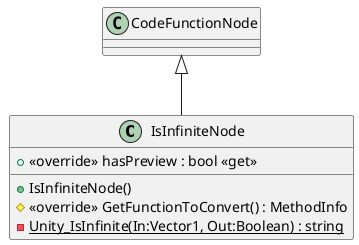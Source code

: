 @startuml
class IsInfiniteNode {
    + IsInfiniteNode()
    + <<override>> hasPreview : bool <<get>>
    # <<override>> GetFunctionToConvert() : MethodInfo
    {static} - Unity_IsInfinite(In:Vector1, Out:Boolean) : string
}
CodeFunctionNode <|-- IsInfiniteNode
@enduml
